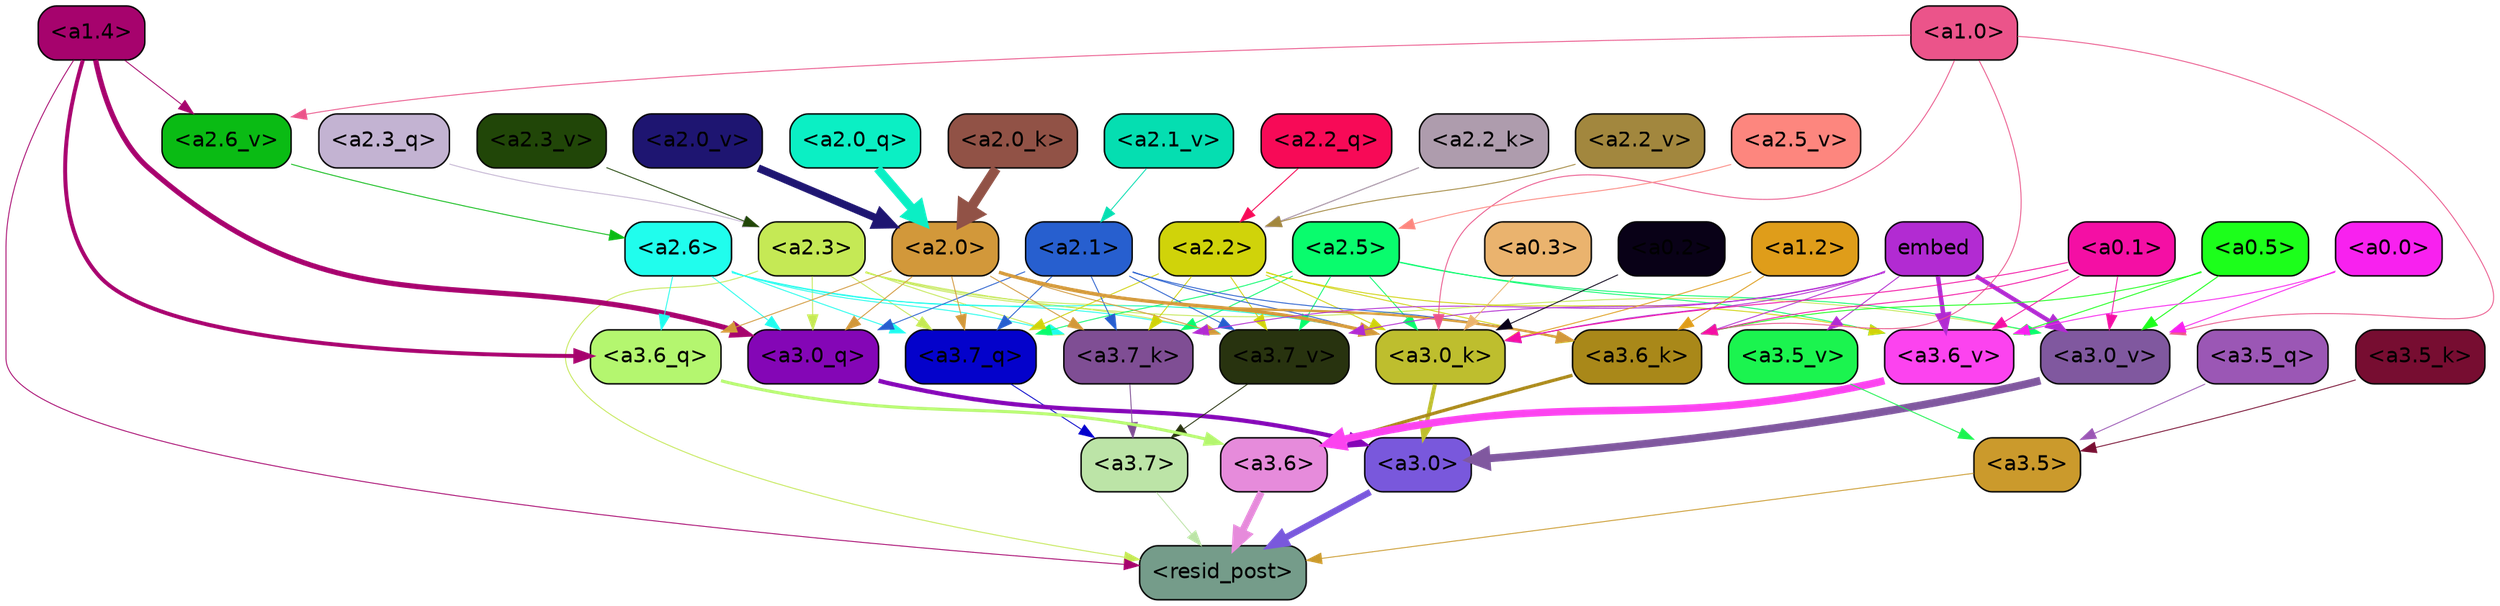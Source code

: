 strict digraph "" {
	graph [bgcolor=transparent,
		layout=dot,
		overlap=false,
		splines=true
	];
	"<a3.7>"	[color=black,
		fillcolor="#bce4a7",
		fontname=Helvetica,
		shape=box,
		style="filled, rounded"];
	"<resid_post>"	[color=black,
		fillcolor="#759c8a",
		fontname=Helvetica,
		shape=box,
		style="filled, rounded"];
	"<a3.7>" -> "<resid_post>"	[color="#bce4a7",
		penwidth=0.6];
	"<a3.6>"	[color=black,
		fillcolor="#e68bdb",
		fontname=Helvetica,
		shape=box,
		style="filled, rounded"];
	"<a3.6>" -> "<resid_post>"	[color="#e68bdb",
		penwidth=4.670643210411072];
	"<a3.5>"	[color=black,
		fillcolor="#cb9a2c",
		fontname=Helvetica,
		shape=box,
		style="filled, rounded"];
	"<a3.5>" -> "<resid_post>"	[color="#cb9a2c",
		penwidth=0.6];
	"<a3.0>"	[color=black,
		fillcolor="#7958dc",
		fontname=Helvetica,
		shape=box,
		style="filled, rounded"];
	"<a3.0>" -> "<resid_post>"	[color="#7958dc",
		penwidth=4.246885180473328];
	"<a2.3>"	[color=black,
		fillcolor="#c5e955",
		fontname=Helvetica,
		shape=box,
		style="filled, rounded"];
	"<a2.3>" -> "<resid_post>"	[color="#c5e955",
		penwidth=0.6];
	"<a3.7_q>"	[color=black,
		fillcolor="#0402cb",
		fontname=Helvetica,
		shape=box,
		style="filled, rounded"];
	"<a2.3>" -> "<a3.7_q>"	[color="#c5e955",
		penwidth=0.6];
	"<a3.0_q>"	[color=black,
		fillcolor="#8406b6",
		fontname=Helvetica,
		shape=box,
		style="filled, rounded"];
	"<a2.3>" -> "<a3.0_q>"	[color="#c5e955",
		penwidth=0.6];
	"<a3.7_k>"	[color=black,
		fillcolor="#7f4e94",
		fontname=Helvetica,
		shape=box,
		style="filled, rounded"];
	"<a2.3>" -> "<a3.7_k>"	[color="#c5e955",
		penwidth=0.6];
	"<a3.0_k>"	[color=black,
		fillcolor="#bebe2e",
		fontname=Helvetica,
		shape=box,
		style="filled, rounded"];
	"<a2.3>" -> "<a3.0_k>"	[color="#c5e955",
		penwidth=0.6];
	"<a3.7_v>"	[color=black,
		fillcolor="#28330f",
		fontname=Helvetica,
		shape=box,
		style="filled, rounded"];
	"<a2.3>" -> "<a3.7_v>"	[color="#c5e955",
		penwidth=0.6];
	"<a3.0_v>"	[color=black,
		fillcolor="#80589f",
		fontname=Helvetica,
		shape=box,
		style="filled, rounded"];
	"<a2.3>" -> "<a3.0_v>"	[color="#c5e955",
		penwidth=0.6];
	"<a1.4>"	[color=black,
		fillcolor="#a6036d",
		fontname=Helvetica,
		shape=box,
		style="filled, rounded"];
	"<a1.4>" -> "<resid_post>"	[color="#a6036d",
		penwidth=0.6];
	"<a3.6_q>"	[color=black,
		fillcolor="#b4f66f",
		fontname=Helvetica,
		shape=box,
		style="filled, rounded"];
	"<a1.4>" -> "<a3.6_q>"	[color="#a6036d",
		penwidth=2.6487714648246765];
	"<a1.4>" -> "<a3.0_q>"	[color="#a6036d",
		penwidth=3.477886103093624];
	"<a2.6_v>"	[color=black,
		fillcolor="#0abb14",
		fontname=Helvetica,
		shape=box,
		style="filled, rounded"];
	"<a1.4>" -> "<a2.6_v>"	[color="#a6036d",
		penwidth=0.6];
	"<a3.7_q>" -> "<a3.7>"	[color="#0402cb",
		penwidth=0.6];
	"<a3.6_q>" -> "<a3.6>"	[color="#b4f66f",
		penwidth=2.03758105635643];
	"<a3.5_q>"	[color=black,
		fillcolor="#9b57b5",
		fontname=Helvetica,
		shape=box,
		style="filled, rounded"];
	"<a3.5_q>" -> "<a3.5>"	[color="#9b57b5",
		penwidth=0.6];
	"<a3.0_q>" -> "<a3.0>"	[color="#8406b6",
		penwidth=2.8638100624084473];
	"<a3.7_k>" -> "<a3.7>"	[color="#7f4e94",
		penwidth=0.6];
	"<a3.6_k>"	[color=black,
		fillcolor="#a98819",
		fontname=Helvetica,
		shape=box,
		style="filled, rounded"];
	"<a3.6_k>" -> "<a3.6>"	[color="#a98819",
		penwidth=2.174198240041733];
	"<a3.5_k>"	[color=black,
		fillcolor="#770d31",
		fontname=Helvetica,
		shape=box,
		style="filled, rounded"];
	"<a3.5_k>" -> "<a3.5>"	[color="#770d31",
		penwidth=0.6];
	"<a3.0_k>" -> "<a3.0>"	[color="#bebe2e",
		penwidth=2.6274144649505615];
	"<a3.7_v>" -> "<a3.7>"	[color="#28330f",
		penwidth=0.6];
	"<a3.6_v>"	[color=black,
		fillcolor="#fc43ef",
		fontname=Helvetica,
		shape=box,
		style="filled, rounded"];
	"<a3.6_v>" -> "<a3.6>"	[color="#fc43ef",
		penwidth=5.002329230308533];
	"<a3.5_v>"	[color=black,
		fillcolor="#1bf44f",
		fontname=Helvetica,
		shape=box,
		style="filled, rounded"];
	"<a3.5_v>" -> "<a3.5>"	[color="#1bf44f",
		penwidth=0.6];
	"<a3.0_v>" -> "<a3.0>"	[color="#80589f",
		penwidth=5.188832879066467];
	"<a2.6>"	[color=black,
		fillcolor="#20fded",
		fontname=Helvetica,
		shape=box,
		style="filled, rounded"];
	"<a2.6>" -> "<a3.7_q>"	[color="#20fded",
		penwidth=0.6];
	"<a2.6>" -> "<a3.6_q>"	[color="#20fded",
		penwidth=0.6];
	"<a2.6>" -> "<a3.0_q>"	[color="#20fded",
		penwidth=0.6];
	"<a2.6>" -> "<a3.7_k>"	[color="#20fded",
		penwidth=0.6];
	"<a2.6>" -> "<a3.0_k>"	[color="#20fded",
		penwidth=0.6];
	"<a2.6>" -> "<a3.7_v>"	[color="#20fded",
		penwidth=0.6];
	"<a2.5>"	[color=black,
		fillcolor="#09fc6d",
		fontname=Helvetica,
		shape=box,
		style="filled, rounded"];
	"<a2.5>" -> "<a3.7_q>"	[color="#09fc6d",
		penwidth=0.6];
	"<a2.5>" -> "<a3.7_k>"	[color="#09fc6d",
		penwidth=0.6];
	"<a2.5>" -> "<a3.0_k>"	[color="#09fc6d",
		penwidth=0.6];
	"<a2.5>" -> "<a3.7_v>"	[color="#09fc6d",
		penwidth=0.6];
	"<a2.5>" -> "<a3.6_v>"	[color="#09fc6d",
		penwidth=0.6];
	"<a2.5>" -> "<a3.0_v>"	[color="#09fc6d",
		penwidth=0.6];
	"<a2.2>"	[color=black,
		fillcolor="#d0d30a",
		fontname=Helvetica,
		shape=box,
		style="filled, rounded"];
	"<a2.2>" -> "<a3.7_q>"	[color="#d0d30a",
		penwidth=0.6];
	"<a2.2>" -> "<a3.7_k>"	[color="#d0d30a",
		penwidth=0.6];
	"<a2.2>" -> "<a3.6_k>"	[color="#d0d30a",
		penwidth=0.6];
	"<a2.2>" -> "<a3.0_k>"	[color="#d0d30a",
		penwidth=0.6];
	"<a2.2>" -> "<a3.7_v>"	[color="#d0d30a",
		penwidth=0.6];
	"<a2.2>" -> "<a3.6_v>"	[color="#d0d30a",
		penwidth=0.6];
	"<a2.1>"	[color=black,
		fillcolor="#275fcf",
		fontname=Helvetica,
		shape=box,
		style="filled, rounded"];
	"<a2.1>" -> "<a3.7_q>"	[color="#275fcf",
		penwidth=0.6];
	"<a2.1>" -> "<a3.0_q>"	[color="#275fcf",
		penwidth=0.6];
	"<a2.1>" -> "<a3.7_k>"	[color="#275fcf",
		penwidth=0.6];
	"<a2.1>" -> "<a3.6_k>"	[color="#275fcf",
		penwidth=0.6];
	"<a2.1>" -> "<a3.0_k>"	[color="#275fcf",
		penwidth=0.6];
	"<a2.1>" -> "<a3.7_v>"	[color="#275fcf",
		penwidth=0.6];
	"<a2.0>"	[color=black,
		fillcolor="#d2983a",
		fontname=Helvetica,
		shape=box,
		style="filled, rounded"];
	"<a2.0>" -> "<a3.7_q>"	[color="#d2983a",
		penwidth=0.6];
	"<a2.0>" -> "<a3.6_q>"	[color="#d2983a",
		penwidth=0.6];
	"<a2.0>" -> "<a3.0_q>"	[color="#d2983a",
		penwidth=0.6];
	"<a2.0>" -> "<a3.7_k>"	[color="#d2983a",
		penwidth=0.6];
	"<a2.0>" -> "<a3.6_k>"	[color="#d2983a",
		penwidth=1.5417278409004211];
	"<a2.0>" -> "<a3.0_k>"	[color="#d2983a",
		penwidth=2.23091459274292];
	"<a2.0>" -> "<a3.7_v>"	[color="#d2983a",
		penwidth=0.6];
	embed	[color=black,
		fillcolor="#b22bd2",
		fontname=Helvetica,
		shape=box,
		style="filled, rounded"];
	embed -> "<a3.7_k>"	[color="#b22bd2",
		penwidth=0.6];
	embed -> "<a3.6_k>"	[color="#b22bd2",
		penwidth=0.6];
	embed -> "<a3.0_k>"	[color="#b22bd2",
		penwidth=0.6];
	embed -> "<a3.7_v>"	[color="#b22bd2",
		penwidth=0.6];
	embed -> "<a3.6_v>"	[color="#b22bd2",
		penwidth=2.9511587619781494];
	embed -> "<a3.5_v>"	[color="#b22bd2",
		penwidth=0.6];
	embed -> "<a3.0_v>"	[color="#b22bd2",
		penwidth=2.8577730655670166];
	"<a1.2>"	[color=black,
		fillcolor="#df9d1a",
		fontname=Helvetica,
		shape=box,
		style="filled, rounded"];
	"<a1.2>" -> "<a3.6_k>"	[color="#df9d1a",
		penwidth=0.6];
	"<a1.2>" -> "<a3.0_k>"	[color="#df9d1a",
		penwidth=0.6];
	"<a1.0>"	[color=black,
		fillcolor="#eb548a",
		fontname=Helvetica,
		shape=box,
		style="filled, rounded"];
	"<a1.0>" -> "<a3.6_k>"	[color="#eb548a",
		penwidth=0.6];
	"<a1.0>" -> "<a3.0_k>"	[color="#eb548a",
		penwidth=0.6];
	"<a1.0>" -> "<a3.0_v>"	[color="#eb548a",
		penwidth=0.6];
	"<a1.0>" -> "<a2.6_v>"	[color="#eb548a",
		penwidth=0.6];
	"<a0.5>"	[color=black,
		fillcolor="#1cff1b",
		fontname=Helvetica,
		shape=box,
		style="filled, rounded"];
	"<a0.5>" -> "<a3.6_k>"	[color="#1cff1b",
		penwidth=0.6];
	"<a0.5>" -> "<a3.6_v>"	[color="#1cff1b",
		penwidth=0.6];
	"<a0.5>" -> "<a3.0_v>"	[color="#1cff1b",
		penwidth=0.6446345448493958];
	"<a0.1>"	[color=black,
		fillcolor="#f40fa4",
		fontname=Helvetica,
		shape=box,
		style="filled, rounded"];
	"<a0.1>" -> "<a3.6_k>"	[color="#f40fa4",
		penwidth=0.6];
	"<a0.1>" -> "<a3.0_k>"	[color="#f40fa4",
		penwidth=0.6];
	"<a0.1>" -> "<a3.6_v>"	[color="#f40fa4",
		penwidth=0.6];
	"<a0.1>" -> "<a3.0_v>"	[color="#f40fa4",
		penwidth=0.6];
	"<a0.3>"	[color=black,
		fillcolor="#eab36e",
		fontname=Helvetica,
		shape=box,
		style="filled, rounded"];
	"<a0.3>" -> "<a3.0_k>"	[color="#eab36e",
		penwidth=0.6];
	"<a0.2>"	[color=black,
		fillcolor="#090117",
		fontname=Helvetica,
		shape=box,
		style="filled, rounded"];
	"<a0.2>" -> "<a3.0_k>"	[color="#090117",
		penwidth=0.6];
	"<a0.0>"	[color=black,
		fillcolor="#f821ef",
		fontname=Helvetica,
		shape=box,
		style="filled, rounded"];
	"<a0.0>" -> "<a3.6_v>"	[color="#f821ef",
		penwidth=0.6];
	"<a0.0>" -> "<a3.0_v>"	[color="#f821ef",
		penwidth=0.6];
	"<a2.3_q>"	[color=black,
		fillcolor="#c3b3d2",
		fontname=Helvetica,
		shape=box,
		style="filled, rounded"];
	"<a2.3_q>" -> "<a2.3>"	[color="#c3b3d2",
		penwidth=0.6];
	"<a2.2_q>"	[color=black,
		fillcolor="#f70a57",
		fontname=Helvetica,
		shape=box,
		style="filled, rounded"];
	"<a2.2_q>" -> "<a2.2>"	[color="#f70a57",
		penwidth=0.6407594680786133];
	"<a2.0_q>"	[color=black,
		fillcolor="#0befc4",
		fontname=Helvetica,
		shape=box,
		style="filled, rounded"];
	"<a2.0_q>" -> "<a2.0>"	[color="#0befc4",
		penwidth=5.885338068008423];
	"<a2.2_k>"	[color=black,
		fillcolor="#ae9cad",
		fontname=Helvetica,
		shape=box,
		style="filled, rounded"];
	"<a2.2_k>" -> "<a2.2>"	[color="#ae9cad",
		penwidth=0.7811911106109619];
	"<a2.0_k>"	[color=black,
		fillcolor="#915246",
		fontname=Helvetica,
		shape=box,
		style="filled, rounded"];
	"<a2.0_k>" -> "<a2.0>"	[color="#915246",
		penwidth=6.657835483551025];
	"<a2.6_v>" -> "<a2.6>"	[color="#0abb14",
		penwidth=0.6];
	"<a2.5_v>"	[color=black,
		fillcolor="#fd867e",
		fontname=Helvetica,
		shape=box,
		style="filled, rounded"];
	"<a2.5_v>" -> "<a2.5>"	[color="#fd867e",
		penwidth=0.6];
	"<a2.3_v>"	[color=black,
		fillcolor="#214608",
		fontname=Helvetica,
		shape=box,
		style="filled, rounded"];
	"<a2.3_v>" -> "<a2.3>"	[color="#214608",
		penwidth=0.6];
	"<a2.2_v>"	[color=black,
		fillcolor="#a2873e",
		fontname=Helvetica,
		shape=box,
		style="filled, rounded"];
	"<a2.2_v>" -> "<a2.2>"	[color="#a2873e",
		penwidth=0.6];
	"<a2.1_v>"	[color=black,
		fillcolor="#05deb1",
		fontname=Helvetica,
		shape=box,
		style="filled, rounded"];
	"<a2.1_v>" -> "<a2.1>"	[color="#05deb1",
		penwidth=0.6];
	"<a2.0_v>"	[color=black,
		fillcolor="#1e1571",
		fontname=Helvetica,
		shape=box,
		style="filled, rounded"];
	"<a2.0_v>" -> "<a2.0>"	[color="#1e1571",
		penwidth=5.070239782333374];
}
